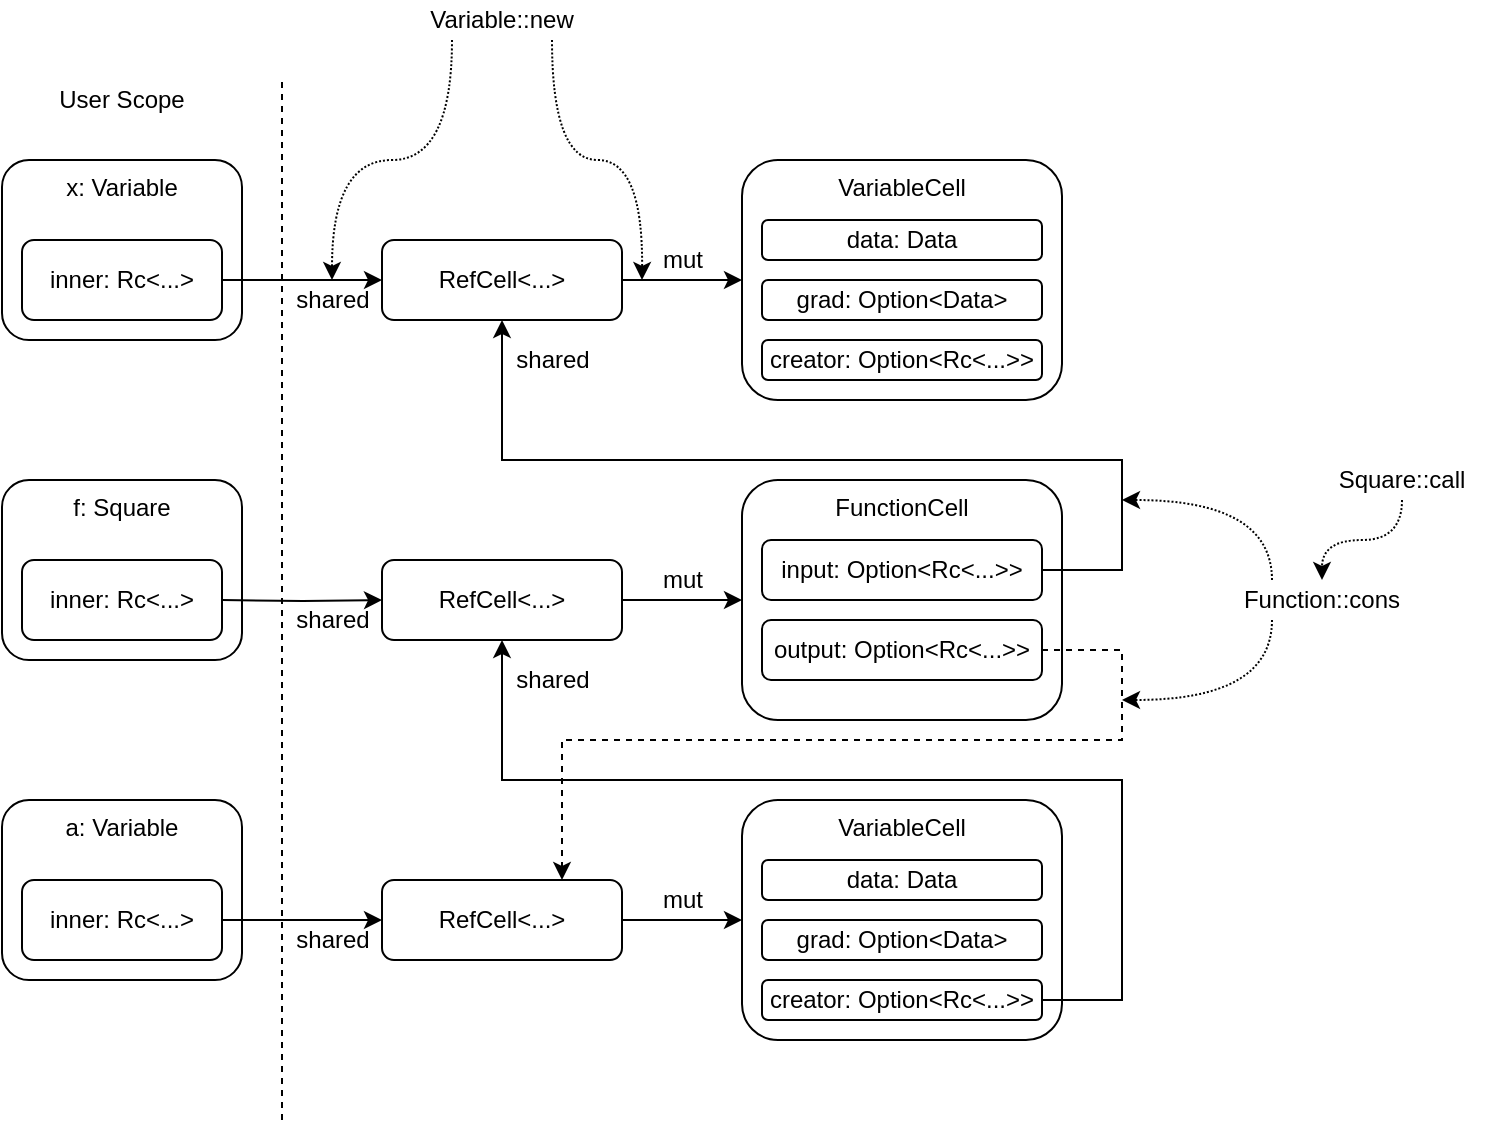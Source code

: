<mxfile>
    <diagram id="8zu9CG9bYEOwH-ieAAAl" name="Page-1">
        <mxGraphModel dx="1119" dy="606" grid="1" gridSize="10" guides="1" tooltips="1" connect="1" arrows="1" fold="1" page="1" pageScale="1" pageWidth="827" pageHeight="1169" math="0" shadow="0">
            <root>
                <mxCell id="0"/>
                <mxCell id="1" parent="0"/>
                <mxCell id="2" value="x: Variable" style="rounded=1;whiteSpace=wrap;html=1;verticalAlign=top;" parent="1" vertex="1">
                    <mxGeometry x="80" y="160" width="120" height="90" as="geometry"/>
                </mxCell>
                <mxCell id="6" style="edgeStyle=orthogonalEdgeStyle;rounded=0;orthogonalLoop=1;jettySize=auto;html=1;exitX=1;exitY=0.5;exitDx=0;exitDy=0;" edge="1" parent="1" source="4" target="5">
                    <mxGeometry relative="1" as="geometry"/>
                </mxCell>
                <mxCell id="4" value="inner: Rc&amp;lt;...&amp;gt;" style="rounded=1;whiteSpace=wrap;html=1;" vertex="1" parent="1">
                    <mxGeometry x="90" y="200" width="100" height="40" as="geometry"/>
                </mxCell>
                <mxCell id="8" style="edgeStyle=orthogonalEdgeStyle;rounded=0;orthogonalLoop=1;jettySize=auto;html=1;exitX=1;exitY=0.5;exitDx=0;exitDy=0;" edge="1" parent="1" source="5" target="7">
                    <mxGeometry relative="1" as="geometry"/>
                </mxCell>
                <mxCell id="5" value="RefCell&amp;lt;...&amp;gt;" style="rounded=1;whiteSpace=wrap;html=1;" vertex="1" parent="1">
                    <mxGeometry x="270" y="200" width="120" height="40" as="geometry"/>
                </mxCell>
                <mxCell id="7" value="VariableCell" style="rounded=1;whiteSpace=wrap;html=1;verticalAlign=top;" vertex="1" parent="1">
                    <mxGeometry x="450" y="160" width="160" height="120" as="geometry"/>
                </mxCell>
                <mxCell id="9" value="data: Data" style="rounded=1;whiteSpace=wrap;html=1;" vertex="1" parent="1">
                    <mxGeometry x="460" y="190" width="140" height="20" as="geometry"/>
                </mxCell>
                <mxCell id="10" value="grad: Option&amp;lt;Data&amp;gt;" style="rounded=1;whiteSpace=wrap;html=1;" vertex="1" parent="1">
                    <mxGeometry x="460" y="220" width="140" height="20" as="geometry"/>
                </mxCell>
                <mxCell id="11" value="creator: Option&amp;lt;Rc&amp;lt;...&amp;gt;&amp;gt;" style="rounded=1;whiteSpace=wrap;html=1;" vertex="1" parent="1">
                    <mxGeometry x="460" y="250" width="140" height="20" as="geometry"/>
                </mxCell>
                <mxCell id="13" value="f: Square" style="rounded=1;whiteSpace=wrap;html=1;verticalAlign=top;" vertex="1" parent="1">
                    <mxGeometry x="80" y="320" width="120" height="90" as="geometry"/>
                </mxCell>
                <mxCell id="14" value="inner: Rc&amp;lt;...&amp;gt;" style="rounded=1;whiteSpace=wrap;html=1;" vertex="1" parent="1">
                    <mxGeometry x="90" y="360" width="100" height="40" as="geometry"/>
                </mxCell>
                <mxCell id="15" style="edgeStyle=orthogonalEdgeStyle;rounded=0;orthogonalLoop=1;jettySize=auto;html=1;exitX=1;exitY=0.5;exitDx=0;exitDy=0;" edge="1" parent="1" source="16" target="17">
                    <mxGeometry relative="1" as="geometry"/>
                </mxCell>
                <mxCell id="16" value="RefCell&amp;lt;...&amp;gt;" style="rounded=1;whiteSpace=wrap;html=1;" vertex="1" parent="1">
                    <mxGeometry x="270" y="360" width="120" height="40" as="geometry"/>
                </mxCell>
                <mxCell id="17" value="FunctionCell" style="rounded=1;whiteSpace=wrap;html=1;verticalAlign=top;" vertex="1" parent="1">
                    <mxGeometry x="450" y="320" width="160" height="120" as="geometry"/>
                </mxCell>
                <mxCell id="24" style="edgeStyle=orthogonalEdgeStyle;rounded=0;orthogonalLoop=1;jettySize=auto;html=1;exitX=1;exitY=0.5;exitDx=0;exitDy=0;entryX=0.5;entryY=1;entryDx=0;entryDy=0;" edge="1" parent="1" source="20" target="5">
                    <mxGeometry relative="1" as="geometry">
                        <Array as="points">
                            <mxPoint x="640" y="365"/>
                            <mxPoint x="640" y="310"/>
                            <mxPoint x="330" y="310"/>
                        </Array>
                    </mxGeometry>
                </mxCell>
                <mxCell id="20" value="input: Option&amp;lt;Rc&amp;lt;...&amp;gt;&amp;gt;" style="rounded=1;whiteSpace=wrap;html=1;" vertex="1" parent="1">
                    <mxGeometry x="460" y="350" width="140" height="30" as="geometry"/>
                </mxCell>
                <mxCell id="21" style="edgeStyle=orthogonalEdgeStyle;rounded=0;orthogonalLoop=1;jettySize=auto;html=1;exitX=1;exitY=0.5;exitDx=0;exitDy=0;" edge="1" parent="1" target="16">
                    <mxGeometry relative="1" as="geometry">
                        <mxPoint x="190" y="380" as="sourcePoint"/>
                    </mxGeometry>
                </mxCell>
                <mxCell id="49" style="edgeStyle=orthogonalEdgeStyle;rounded=0;orthogonalLoop=1;jettySize=auto;html=1;exitX=1;exitY=0.5;exitDx=0;exitDy=0;entryX=0.75;entryY=0;entryDx=0;entryDy=0;dashed=1;" edge="1" parent="1" source="22" target="41">
                    <mxGeometry relative="1" as="geometry">
                        <Array as="points">
                            <mxPoint x="640" y="405"/>
                            <mxPoint x="640" y="450"/>
                            <mxPoint x="360" y="450"/>
                        </Array>
                    </mxGeometry>
                </mxCell>
                <mxCell id="22" value="output: Option&amp;lt;Rc&amp;lt;...&amp;gt;&amp;gt;" style="rounded=1;whiteSpace=wrap;html=1;" vertex="1" parent="1">
                    <mxGeometry x="460" y="390" width="140" height="30" as="geometry"/>
                </mxCell>
                <mxCell id="37" value="a: Variable" style="rounded=1;whiteSpace=wrap;html=1;verticalAlign=top;" vertex="1" parent="1">
                    <mxGeometry x="80" y="480" width="120" height="90" as="geometry"/>
                </mxCell>
                <mxCell id="38" style="edgeStyle=orthogonalEdgeStyle;rounded=0;orthogonalLoop=1;jettySize=auto;html=1;exitX=1;exitY=0.5;exitDx=0;exitDy=0;" edge="1" parent="1" source="39" target="41">
                    <mxGeometry relative="1" as="geometry"/>
                </mxCell>
                <mxCell id="39" value="inner: Rc&amp;lt;...&amp;gt;" style="rounded=1;whiteSpace=wrap;html=1;" vertex="1" parent="1">
                    <mxGeometry x="90" y="520" width="100" height="40" as="geometry"/>
                </mxCell>
                <mxCell id="40" style="edgeStyle=orthogonalEdgeStyle;rounded=0;orthogonalLoop=1;jettySize=auto;html=1;exitX=1;exitY=0.5;exitDx=0;exitDy=0;" edge="1" parent="1" source="41" target="42">
                    <mxGeometry relative="1" as="geometry"/>
                </mxCell>
                <mxCell id="41" value="RefCell&amp;lt;...&amp;gt;" style="rounded=1;whiteSpace=wrap;html=1;" vertex="1" parent="1">
                    <mxGeometry x="270" y="520" width="120" height="40" as="geometry"/>
                </mxCell>
                <mxCell id="42" value="VariableCell" style="rounded=1;whiteSpace=wrap;html=1;verticalAlign=top;" vertex="1" parent="1">
                    <mxGeometry x="450" y="480" width="160" height="120" as="geometry"/>
                </mxCell>
                <mxCell id="43" value="data: Data" style="rounded=1;whiteSpace=wrap;html=1;" vertex="1" parent="1">
                    <mxGeometry x="460" y="510" width="140" height="20" as="geometry"/>
                </mxCell>
                <mxCell id="44" value="grad: Option&amp;lt;Data&amp;gt;" style="rounded=1;whiteSpace=wrap;html=1;" vertex="1" parent="1">
                    <mxGeometry x="460" y="540" width="140" height="20" as="geometry"/>
                </mxCell>
                <mxCell id="62" style="edgeStyle=orthogonalEdgeStyle;rounded=0;orthogonalLoop=1;jettySize=auto;html=1;exitX=1;exitY=0.5;exitDx=0;exitDy=0;" edge="1" parent="1" source="45" target="16">
                    <mxGeometry relative="1" as="geometry">
                        <Array as="points">
                            <mxPoint x="640" y="580"/>
                            <mxPoint x="640" y="470"/>
                            <mxPoint x="330" y="470"/>
                        </Array>
                    </mxGeometry>
                </mxCell>
                <mxCell id="45" value="creator: Option&amp;lt;Rc&amp;lt;...&amp;gt;&amp;gt;" style="rounded=1;whiteSpace=wrap;html=1;" vertex="1" parent="1">
                    <mxGeometry x="460" y="570" width="140" height="20" as="geometry"/>
                </mxCell>
                <mxCell id="51" value="" style="endArrow=none;dashed=1;html=1;" edge="1" parent="1">
                    <mxGeometry width="50" height="50" relative="1" as="geometry">
                        <mxPoint x="220" y="640" as="sourcePoint"/>
                        <mxPoint x="220" y="120" as="targetPoint"/>
                    </mxGeometry>
                </mxCell>
                <mxCell id="52" value="User Scope" style="text;html=1;strokeColor=none;fillColor=none;align=center;verticalAlign=middle;whiteSpace=wrap;rounded=0;" vertex="1" parent="1">
                    <mxGeometry x="80" y="120" width="120" height="20" as="geometry"/>
                </mxCell>
                <mxCell id="53" value="mut" style="text;html=1;align=center;verticalAlign=middle;resizable=0;points=[];autosize=1;" vertex="1" parent="1">
                    <mxGeometry x="400" y="200" width="40" height="20" as="geometry"/>
                </mxCell>
                <mxCell id="54" value="mut" style="text;html=1;align=center;verticalAlign=middle;resizable=0;points=[];autosize=1;" vertex="1" parent="1">
                    <mxGeometry x="400" y="360" width="40" height="20" as="geometry"/>
                </mxCell>
                <mxCell id="55" value="mut" style="text;html=1;align=center;verticalAlign=middle;resizable=0;points=[];autosize=1;" vertex="1" parent="1">
                    <mxGeometry x="400" y="520" width="40" height="20" as="geometry"/>
                </mxCell>
                <mxCell id="56" value="shared" style="text;html=1;align=center;verticalAlign=middle;resizable=0;points=[];autosize=1;" vertex="1" parent="1">
                    <mxGeometry x="330" y="250" width="50" height="20" as="geometry"/>
                </mxCell>
                <mxCell id="57" value="shared" style="text;html=1;align=center;verticalAlign=middle;resizable=0;points=[];autosize=1;" vertex="1" parent="1">
                    <mxGeometry x="220" y="220" width="50" height="20" as="geometry"/>
                </mxCell>
                <mxCell id="58" value="shared" style="text;html=1;align=center;verticalAlign=middle;resizable=0;points=[];autosize=1;" vertex="1" parent="1">
                    <mxGeometry x="220" y="380" width="50" height="20" as="geometry"/>
                </mxCell>
                <mxCell id="59" value="shared" style="text;html=1;align=center;verticalAlign=middle;resizable=0;points=[];autosize=1;" vertex="1" parent="1">
                    <mxGeometry x="330" y="410" width="50" height="20" as="geometry"/>
                </mxCell>
                <mxCell id="61" value="shared" style="text;html=1;align=center;verticalAlign=middle;resizable=0;points=[];autosize=1;" vertex="1" parent="1">
                    <mxGeometry x="220" y="540" width="50" height="20" as="geometry"/>
                </mxCell>
                <mxCell id="o-rvqziVfl7NhI2ys-cf-63" style="edgeStyle=orthogonalEdgeStyle;rounded=0;orthogonalLoop=1;jettySize=auto;html=1;exitX=0.25;exitY=1;exitDx=0;exitDy=0;curved=1;dashed=1;dashPattern=1 1;" edge="1" parent="1" source="o-rvqziVfl7NhI2ys-cf-62" target="57">
                    <mxGeometry relative="1" as="geometry"/>
                </mxCell>
                <mxCell id="o-rvqziVfl7NhI2ys-cf-64" style="edgeStyle=orthogonalEdgeStyle;rounded=0;orthogonalLoop=1;jettySize=auto;html=1;exitX=0.75;exitY=1;exitDx=0;exitDy=0;curved=1;dashed=1;dashPattern=1 1;" edge="1" parent="1" source="o-rvqziVfl7NhI2ys-cf-62">
                    <mxGeometry relative="1" as="geometry">
                        <mxPoint x="400" y="220" as="targetPoint"/>
                    </mxGeometry>
                </mxCell>
                <mxCell id="o-rvqziVfl7NhI2ys-cf-62" value="Variable::new" style="text;html=1;strokeColor=none;fillColor=none;align=center;verticalAlign=middle;whiteSpace=wrap;rounded=0;" vertex="1" parent="1">
                    <mxGeometry x="280" y="80" width="100" height="20" as="geometry"/>
                </mxCell>
                <mxCell id="o-rvqziVfl7NhI2ys-cf-66" style="edgeStyle=orthogonalEdgeStyle;curved=1;rounded=0;orthogonalLoop=1;jettySize=auto;html=1;dashed=1;dashPattern=1 1;exitX=0.25;exitY=0;exitDx=0;exitDy=0;" edge="1" parent="1" source="o-rvqziVfl7NhI2ys-cf-65">
                    <mxGeometry relative="1" as="geometry">
                        <mxPoint x="640" y="330" as="targetPoint"/>
                        <Array as="points">
                            <mxPoint x="715" y="330"/>
                        </Array>
                    </mxGeometry>
                </mxCell>
                <mxCell id="o-rvqziVfl7NhI2ys-cf-67" style="edgeStyle=orthogonalEdgeStyle;curved=1;rounded=0;orthogonalLoop=1;jettySize=auto;html=1;exitX=0.25;exitY=1;exitDx=0;exitDy=0;dashed=1;dashPattern=1 1;" edge="1" parent="1" source="o-rvqziVfl7NhI2ys-cf-65">
                    <mxGeometry relative="1" as="geometry">
                        <mxPoint x="640" y="430" as="targetPoint"/>
                        <Array as="points">
                            <mxPoint x="715" y="430"/>
                            <mxPoint x="640" y="430"/>
                        </Array>
                    </mxGeometry>
                </mxCell>
                <mxCell id="o-rvqziVfl7NhI2ys-cf-65" value="Function::cons" style="text;html=1;strokeColor=none;fillColor=none;align=center;verticalAlign=middle;whiteSpace=wrap;rounded=0;" vertex="1" parent="1">
                    <mxGeometry x="690" y="370" width="100" height="20" as="geometry"/>
                </mxCell>
                <mxCell id="o-rvqziVfl7NhI2ys-cf-69" style="edgeStyle=orthogonalEdgeStyle;curved=1;rounded=0;orthogonalLoop=1;jettySize=auto;html=1;exitX=0.5;exitY=1;exitDx=0;exitDy=0;dashed=1;dashPattern=1 1;" edge="1" parent="1" source="o-rvqziVfl7NhI2ys-cf-68" target="o-rvqziVfl7NhI2ys-cf-65">
                    <mxGeometry relative="1" as="geometry"/>
                </mxCell>
                <mxCell id="o-rvqziVfl7NhI2ys-cf-68" value="Square::call" style="text;html=1;strokeColor=none;fillColor=none;align=center;verticalAlign=middle;whiteSpace=wrap;rounded=0;" vertex="1" parent="1">
                    <mxGeometry x="730" y="310" width="100" height="20" as="geometry"/>
                </mxCell>
            </root>
        </mxGraphModel>
    </diagram>
</mxfile>